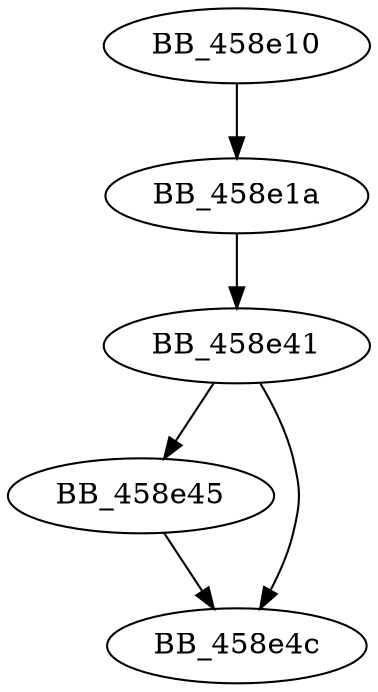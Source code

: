 DiGraph sub_458E10{
BB_458e10->BB_458e1a
BB_458e1a->BB_458e41
BB_458e41->BB_458e45
BB_458e41->BB_458e4c
BB_458e45->BB_458e4c
}
